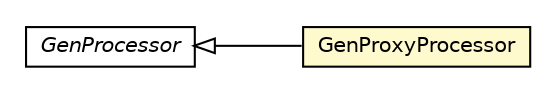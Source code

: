 #!/usr/local/bin/dot
#
# Class diagram 
# Generated by UMLGraph version R5_6-24-gf6e263 (http://www.umlgraph.org/)
#

digraph G {
	edge [fontname="Helvetica",fontsize=10,labelfontname="Helvetica",labelfontsize=10];
	node [fontname="Helvetica",fontsize=10,shape=plaintext];
	nodesep=0.25;
	ranksep=0.5;
	rankdir=LR;
	// com.gwtplatform.dispatch.annotation.processor.GenProxyProcessor
	c193171 [label=<<table title="com.gwtplatform.dispatch.annotation.processor.GenProxyProcessor" border="0" cellborder="1" cellspacing="0" cellpadding="2" port="p" bgcolor="lemonChiffon" href="./GenProxyProcessor.html">
		<tr><td><table border="0" cellspacing="0" cellpadding="1">
<tr><td align="center" balign="center"> GenProxyProcessor </td></tr>
		</table></td></tr>
		</table>>, URL="./GenProxyProcessor.html", fontname="Helvetica", fontcolor="black", fontsize=10.0];
	// com.gwtplatform.dispatch.annotation.processor.GenProcessor
	c193172 [label=<<table title="com.gwtplatform.dispatch.annotation.processor.GenProcessor" border="0" cellborder="1" cellspacing="0" cellpadding="2" port="p" href="./GenProcessor.html">
		<tr><td><table border="0" cellspacing="0" cellpadding="1">
<tr><td align="center" balign="center"><font face="Helvetica-Oblique"> GenProcessor </font></td></tr>
		</table></td></tr>
		</table>>, URL="./GenProcessor.html", fontname="Helvetica", fontcolor="black", fontsize=10.0];
	//com.gwtplatform.dispatch.annotation.processor.GenProxyProcessor extends com.gwtplatform.dispatch.annotation.processor.GenProcessor
	c193172:p -> c193171:p [dir=back,arrowtail=empty];
}

